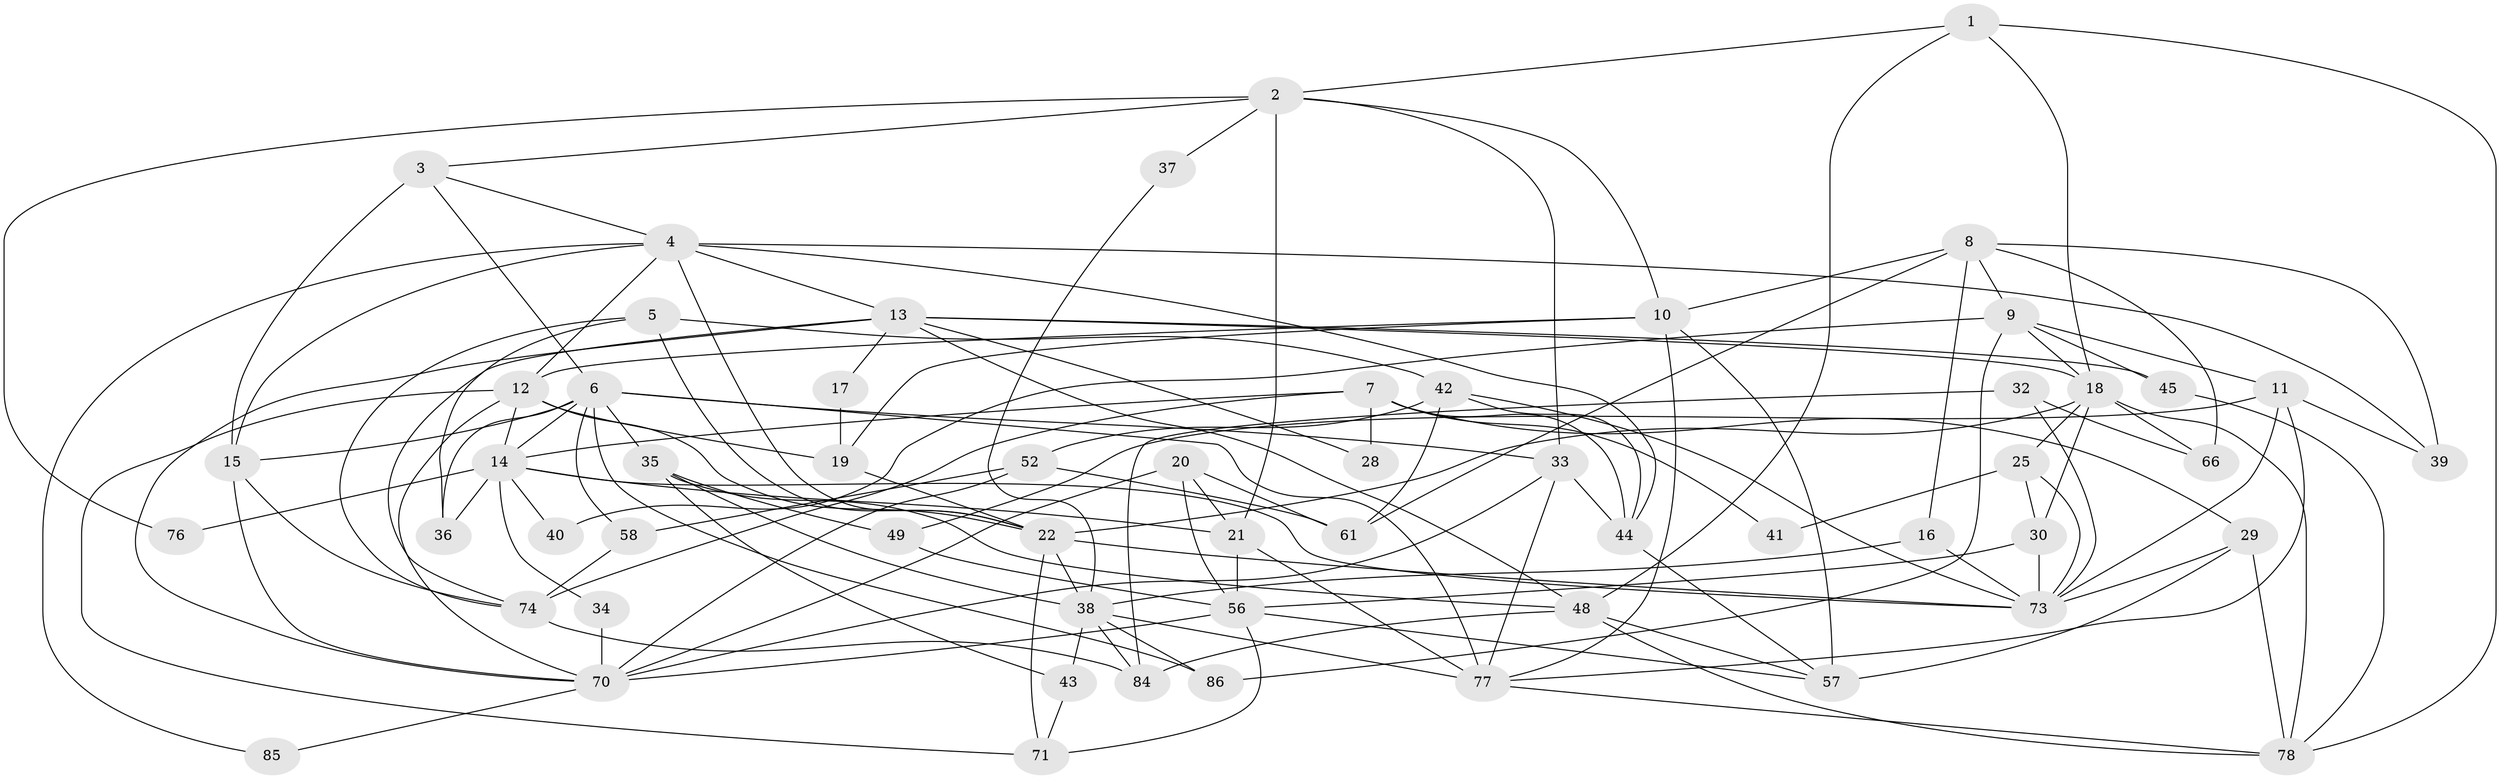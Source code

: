 // Generated by graph-tools (version 1.1) at 2025/52/02/27/25 19:52:02]
// undirected, 58 vertices, 140 edges
graph export_dot {
graph [start="1"]
  node [color=gray90,style=filled];
  1;
  2 [super="+23"];
  3;
  4 [super="+31"];
  5 [super="+24"];
  6 [super="+62"];
  7 [super="+64"];
  8 [super="+75"];
  9 [super="+65"];
  10 [super="+27"];
  11 [super="+53"];
  12 [super="+59"];
  13 [super="+63"];
  14 [super="+67"];
  15 [super="+50"];
  16;
  17;
  18 [super="+47"];
  19 [super="+26"];
  20;
  21 [super="+68"];
  22 [super="+69"];
  25 [super="+60"];
  28;
  29;
  30;
  32;
  33 [super="+46"];
  34;
  35 [super="+54"];
  36;
  37;
  38 [super="+55"];
  39;
  40;
  41;
  42 [super="+83"];
  43;
  44 [super="+51"];
  45;
  48 [super="+81"];
  49;
  52 [super="+87"];
  56 [super="+80"];
  57;
  58;
  61;
  66;
  70 [super="+72"];
  71;
  73 [super="+79"];
  74 [super="+88"];
  76;
  77;
  78 [super="+82"];
  84;
  85;
  86;
  1 -- 78;
  1 -- 18;
  1 -- 2;
  1 -- 48;
  2 -- 21;
  2 -- 33;
  2 -- 10;
  2 -- 76;
  2 -- 3;
  2 -- 37;
  3 -- 6;
  3 -- 4;
  3 -- 15;
  4 -- 15;
  4 -- 39;
  4 -- 44;
  4 -- 85;
  4 -- 13;
  4 -- 12;
  4 -- 22;
  5 -- 74;
  5 -- 42;
  5 -- 36;
  5 -- 22;
  6 -- 77;
  6 -- 14;
  6 -- 33 [weight=2];
  6 -- 36;
  6 -- 58;
  6 -- 35;
  6 -- 86;
  6 -- 15;
  7 -- 29;
  7 -- 44;
  7 -- 74;
  7 -- 41;
  7 -- 28;
  7 -- 14;
  8 -- 61;
  8 -- 16;
  8 -- 39;
  8 -- 66;
  8 -- 9;
  8 -- 10;
  9 -- 45;
  9 -- 11;
  9 -- 40;
  9 -- 86;
  9 -- 18;
  10 -- 77;
  10 -- 19;
  10 -- 57;
  10 -- 12;
  11 -- 73;
  11 -- 49;
  11 -- 77;
  11 -- 39;
  12 -- 71;
  12 -- 14;
  12 -- 22;
  12 -- 70;
  12 -- 19;
  13 -- 48;
  13 -- 17;
  13 -- 45;
  13 -- 74;
  13 -- 18;
  13 -- 70;
  13 -- 28;
  14 -- 21;
  14 -- 36;
  14 -- 40;
  14 -- 34;
  14 -- 73;
  14 -- 76;
  15 -- 70;
  15 -- 74;
  16 -- 73;
  16 -- 38;
  17 -- 19;
  18 -- 25 [weight=2];
  18 -- 30;
  18 -- 66;
  18 -- 22;
  18 -- 78;
  19 -- 22;
  20 -- 61;
  20 -- 70;
  20 -- 21;
  20 -- 56;
  21 -- 77;
  21 -- 56;
  22 -- 71;
  22 -- 38;
  22 -- 73;
  25 -- 30 [weight=2];
  25 -- 73;
  25 -- 41;
  29 -- 73;
  29 -- 78;
  29 -- 57;
  30 -- 73;
  30 -- 56;
  32 -- 84;
  32 -- 66;
  32 -- 73;
  33 -- 44;
  33 -- 77;
  33 -- 70;
  34 -- 70;
  35 -- 38;
  35 -- 43;
  35 -- 48;
  35 -- 49;
  37 -- 38;
  38 -- 77;
  38 -- 84;
  38 -- 86;
  38 -- 43;
  42 -- 52 [weight=2];
  42 -- 73;
  42 -- 44;
  42 -- 61;
  43 -- 71;
  44 -- 57;
  45 -- 78;
  48 -- 57;
  48 -- 84;
  48 -- 78;
  49 -- 56;
  52 -- 61;
  52 -- 58;
  52 -- 70;
  56 -- 57;
  56 -- 71;
  56 -- 70;
  58 -- 74 [weight=2];
  70 -- 85;
  74 -- 84;
  77 -- 78;
}
